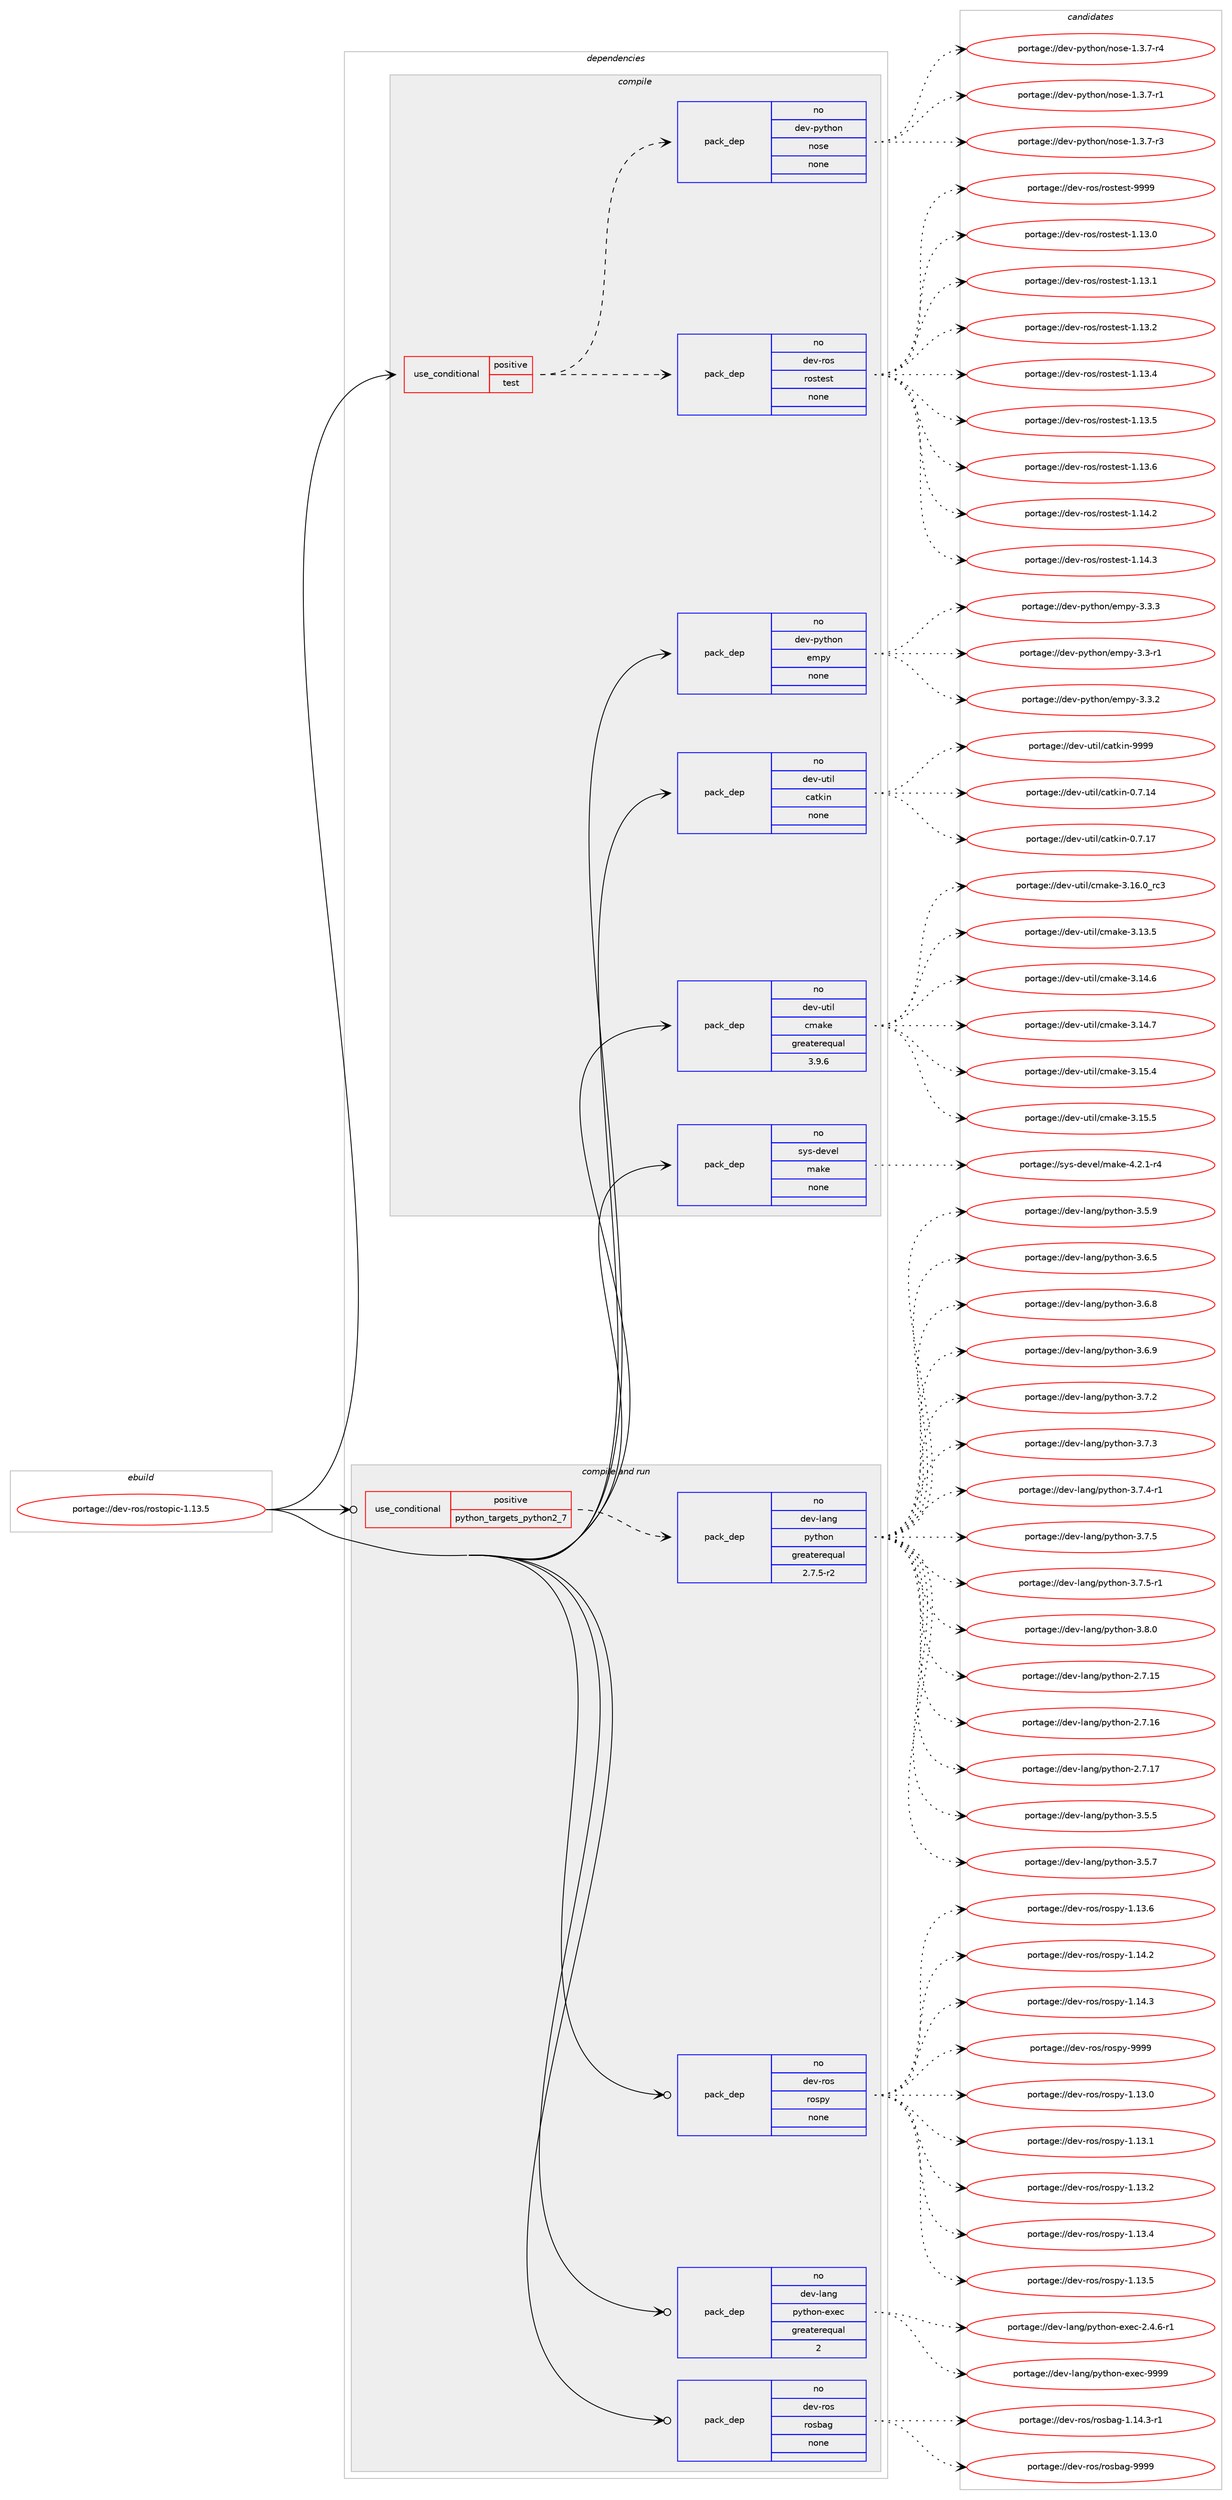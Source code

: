 digraph prolog {

# *************
# Graph options
# *************

newrank=true;
concentrate=true;
compound=true;
graph [rankdir=LR,fontname=Helvetica,fontsize=10,ranksep=1.5];#, ranksep=2.5, nodesep=0.2];
edge  [arrowhead=vee];
node  [fontname=Helvetica,fontsize=10];

# **********
# The ebuild
# **********

subgraph cluster_leftcol {
color=gray;
rank=same;
label=<<i>ebuild</i>>;
id [label="portage://dev-ros/rostopic-1.13.5", color=red, width=4, href="../dev-ros/rostopic-1.13.5.svg"];
}

# ****************
# The dependencies
# ****************

subgraph cluster_midcol {
color=gray;
label=<<i>dependencies</i>>;
subgraph cluster_compile {
fillcolor="#eeeeee";
style=filled;
label=<<i>compile</i>>;
subgraph cond44504 {
dependency199795 [label=<<TABLE BORDER="0" CELLBORDER="1" CELLSPACING="0" CELLPADDING="4"><TR><TD ROWSPAN="3" CELLPADDING="10">use_conditional</TD></TR><TR><TD>positive</TD></TR><TR><TD>test</TD></TR></TABLE>>, shape=none, color=red];
subgraph pack151863 {
dependency199796 [label=<<TABLE BORDER="0" CELLBORDER="1" CELLSPACING="0" CELLPADDING="4" WIDTH="220"><TR><TD ROWSPAN="6" CELLPADDING="30">pack_dep</TD></TR><TR><TD WIDTH="110">no</TD></TR><TR><TD>dev-ros</TD></TR><TR><TD>rostest</TD></TR><TR><TD>none</TD></TR><TR><TD></TD></TR></TABLE>>, shape=none, color=blue];
}
dependency199795:e -> dependency199796:w [weight=20,style="dashed",arrowhead="vee"];
subgraph pack151864 {
dependency199797 [label=<<TABLE BORDER="0" CELLBORDER="1" CELLSPACING="0" CELLPADDING="4" WIDTH="220"><TR><TD ROWSPAN="6" CELLPADDING="30">pack_dep</TD></TR><TR><TD WIDTH="110">no</TD></TR><TR><TD>dev-python</TD></TR><TR><TD>nose</TD></TR><TR><TD>none</TD></TR><TR><TD></TD></TR></TABLE>>, shape=none, color=blue];
}
dependency199795:e -> dependency199797:w [weight=20,style="dashed",arrowhead="vee"];
}
id:e -> dependency199795:w [weight=20,style="solid",arrowhead="vee"];
subgraph pack151865 {
dependency199798 [label=<<TABLE BORDER="0" CELLBORDER="1" CELLSPACING="0" CELLPADDING="4" WIDTH="220"><TR><TD ROWSPAN="6" CELLPADDING="30">pack_dep</TD></TR><TR><TD WIDTH="110">no</TD></TR><TR><TD>dev-python</TD></TR><TR><TD>empy</TD></TR><TR><TD>none</TD></TR><TR><TD></TD></TR></TABLE>>, shape=none, color=blue];
}
id:e -> dependency199798:w [weight=20,style="solid",arrowhead="vee"];
subgraph pack151866 {
dependency199799 [label=<<TABLE BORDER="0" CELLBORDER="1" CELLSPACING="0" CELLPADDING="4" WIDTH="220"><TR><TD ROWSPAN="6" CELLPADDING="30">pack_dep</TD></TR><TR><TD WIDTH="110">no</TD></TR><TR><TD>dev-util</TD></TR><TR><TD>catkin</TD></TR><TR><TD>none</TD></TR><TR><TD></TD></TR></TABLE>>, shape=none, color=blue];
}
id:e -> dependency199799:w [weight=20,style="solid",arrowhead="vee"];
subgraph pack151867 {
dependency199800 [label=<<TABLE BORDER="0" CELLBORDER="1" CELLSPACING="0" CELLPADDING="4" WIDTH="220"><TR><TD ROWSPAN="6" CELLPADDING="30">pack_dep</TD></TR><TR><TD WIDTH="110">no</TD></TR><TR><TD>dev-util</TD></TR><TR><TD>cmake</TD></TR><TR><TD>greaterequal</TD></TR><TR><TD>3.9.6</TD></TR></TABLE>>, shape=none, color=blue];
}
id:e -> dependency199800:w [weight=20,style="solid",arrowhead="vee"];
subgraph pack151868 {
dependency199801 [label=<<TABLE BORDER="0" CELLBORDER="1" CELLSPACING="0" CELLPADDING="4" WIDTH="220"><TR><TD ROWSPAN="6" CELLPADDING="30">pack_dep</TD></TR><TR><TD WIDTH="110">no</TD></TR><TR><TD>sys-devel</TD></TR><TR><TD>make</TD></TR><TR><TD>none</TD></TR><TR><TD></TD></TR></TABLE>>, shape=none, color=blue];
}
id:e -> dependency199801:w [weight=20,style="solid",arrowhead="vee"];
}
subgraph cluster_compileandrun {
fillcolor="#eeeeee";
style=filled;
label=<<i>compile and run</i>>;
subgraph cond44505 {
dependency199802 [label=<<TABLE BORDER="0" CELLBORDER="1" CELLSPACING="0" CELLPADDING="4"><TR><TD ROWSPAN="3" CELLPADDING="10">use_conditional</TD></TR><TR><TD>positive</TD></TR><TR><TD>python_targets_python2_7</TD></TR></TABLE>>, shape=none, color=red];
subgraph pack151869 {
dependency199803 [label=<<TABLE BORDER="0" CELLBORDER="1" CELLSPACING="0" CELLPADDING="4" WIDTH="220"><TR><TD ROWSPAN="6" CELLPADDING="30">pack_dep</TD></TR><TR><TD WIDTH="110">no</TD></TR><TR><TD>dev-lang</TD></TR><TR><TD>python</TD></TR><TR><TD>greaterequal</TD></TR><TR><TD>2.7.5-r2</TD></TR></TABLE>>, shape=none, color=blue];
}
dependency199802:e -> dependency199803:w [weight=20,style="dashed",arrowhead="vee"];
}
id:e -> dependency199802:w [weight=20,style="solid",arrowhead="odotvee"];
subgraph pack151870 {
dependency199804 [label=<<TABLE BORDER="0" CELLBORDER="1" CELLSPACING="0" CELLPADDING="4" WIDTH="220"><TR><TD ROWSPAN="6" CELLPADDING="30">pack_dep</TD></TR><TR><TD WIDTH="110">no</TD></TR><TR><TD>dev-lang</TD></TR><TR><TD>python-exec</TD></TR><TR><TD>greaterequal</TD></TR><TR><TD>2</TD></TR></TABLE>>, shape=none, color=blue];
}
id:e -> dependency199804:w [weight=20,style="solid",arrowhead="odotvee"];
subgraph pack151871 {
dependency199805 [label=<<TABLE BORDER="0" CELLBORDER="1" CELLSPACING="0" CELLPADDING="4" WIDTH="220"><TR><TD ROWSPAN="6" CELLPADDING="30">pack_dep</TD></TR><TR><TD WIDTH="110">no</TD></TR><TR><TD>dev-ros</TD></TR><TR><TD>rosbag</TD></TR><TR><TD>none</TD></TR><TR><TD></TD></TR></TABLE>>, shape=none, color=blue];
}
id:e -> dependency199805:w [weight=20,style="solid",arrowhead="odotvee"];
subgraph pack151872 {
dependency199806 [label=<<TABLE BORDER="0" CELLBORDER="1" CELLSPACING="0" CELLPADDING="4" WIDTH="220"><TR><TD ROWSPAN="6" CELLPADDING="30">pack_dep</TD></TR><TR><TD WIDTH="110">no</TD></TR><TR><TD>dev-ros</TD></TR><TR><TD>rospy</TD></TR><TR><TD>none</TD></TR><TR><TD></TD></TR></TABLE>>, shape=none, color=blue];
}
id:e -> dependency199806:w [weight=20,style="solid",arrowhead="odotvee"];
}
subgraph cluster_run {
fillcolor="#eeeeee";
style=filled;
label=<<i>run</i>>;
}
}

# **************
# The candidates
# **************

subgraph cluster_choices {
rank=same;
color=gray;
label=<<i>candidates</i>>;

subgraph choice151863 {
color=black;
nodesep=1;
choiceportage100101118451141111154711411111511610111511645494649514648 [label="portage://dev-ros/rostest-1.13.0", color=red, width=4,href="../dev-ros/rostest-1.13.0.svg"];
choiceportage100101118451141111154711411111511610111511645494649514649 [label="portage://dev-ros/rostest-1.13.1", color=red, width=4,href="../dev-ros/rostest-1.13.1.svg"];
choiceportage100101118451141111154711411111511610111511645494649514650 [label="portage://dev-ros/rostest-1.13.2", color=red, width=4,href="../dev-ros/rostest-1.13.2.svg"];
choiceportage100101118451141111154711411111511610111511645494649514652 [label="portage://dev-ros/rostest-1.13.4", color=red, width=4,href="../dev-ros/rostest-1.13.4.svg"];
choiceportage100101118451141111154711411111511610111511645494649514653 [label="portage://dev-ros/rostest-1.13.5", color=red, width=4,href="../dev-ros/rostest-1.13.5.svg"];
choiceportage100101118451141111154711411111511610111511645494649514654 [label="portage://dev-ros/rostest-1.13.6", color=red, width=4,href="../dev-ros/rostest-1.13.6.svg"];
choiceportage100101118451141111154711411111511610111511645494649524650 [label="portage://dev-ros/rostest-1.14.2", color=red, width=4,href="../dev-ros/rostest-1.14.2.svg"];
choiceportage100101118451141111154711411111511610111511645494649524651 [label="portage://dev-ros/rostest-1.14.3", color=red, width=4,href="../dev-ros/rostest-1.14.3.svg"];
choiceportage10010111845114111115471141111151161011151164557575757 [label="portage://dev-ros/rostest-9999", color=red, width=4,href="../dev-ros/rostest-9999.svg"];
dependency199796:e -> choiceportage100101118451141111154711411111511610111511645494649514648:w [style=dotted,weight="100"];
dependency199796:e -> choiceportage100101118451141111154711411111511610111511645494649514649:w [style=dotted,weight="100"];
dependency199796:e -> choiceportage100101118451141111154711411111511610111511645494649514650:w [style=dotted,weight="100"];
dependency199796:e -> choiceportage100101118451141111154711411111511610111511645494649514652:w [style=dotted,weight="100"];
dependency199796:e -> choiceportage100101118451141111154711411111511610111511645494649514653:w [style=dotted,weight="100"];
dependency199796:e -> choiceportage100101118451141111154711411111511610111511645494649514654:w [style=dotted,weight="100"];
dependency199796:e -> choiceportage100101118451141111154711411111511610111511645494649524650:w [style=dotted,weight="100"];
dependency199796:e -> choiceportage100101118451141111154711411111511610111511645494649524651:w [style=dotted,weight="100"];
dependency199796:e -> choiceportage10010111845114111115471141111151161011151164557575757:w [style=dotted,weight="100"];
}
subgraph choice151864 {
color=black;
nodesep=1;
choiceportage10010111845112121116104111110471101111151014549465146554511449 [label="portage://dev-python/nose-1.3.7-r1", color=red, width=4,href="../dev-python/nose-1.3.7-r1.svg"];
choiceportage10010111845112121116104111110471101111151014549465146554511451 [label="portage://dev-python/nose-1.3.7-r3", color=red, width=4,href="../dev-python/nose-1.3.7-r3.svg"];
choiceportage10010111845112121116104111110471101111151014549465146554511452 [label="portage://dev-python/nose-1.3.7-r4", color=red, width=4,href="../dev-python/nose-1.3.7-r4.svg"];
dependency199797:e -> choiceportage10010111845112121116104111110471101111151014549465146554511449:w [style=dotted,weight="100"];
dependency199797:e -> choiceportage10010111845112121116104111110471101111151014549465146554511451:w [style=dotted,weight="100"];
dependency199797:e -> choiceportage10010111845112121116104111110471101111151014549465146554511452:w [style=dotted,weight="100"];
}
subgraph choice151865 {
color=black;
nodesep=1;
choiceportage1001011184511212111610411111047101109112121455146514511449 [label="portage://dev-python/empy-3.3-r1", color=red, width=4,href="../dev-python/empy-3.3-r1.svg"];
choiceportage1001011184511212111610411111047101109112121455146514650 [label="portage://dev-python/empy-3.3.2", color=red, width=4,href="../dev-python/empy-3.3.2.svg"];
choiceportage1001011184511212111610411111047101109112121455146514651 [label="portage://dev-python/empy-3.3.3", color=red, width=4,href="../dev-python/empy-3.3.3.svg"];
dependency199798:e -> choiceportage1001011184511212111610411111047101109112121455146514511449:w [style=dotted,weight="100"];
dependency199798:e -> choiceportage1001011184511212111610411111047101109112121455146514650:w [style=dotted,weight="100"];
dependency199798:e -> choiceportage1001011184511212111610411111047101109112121455146514651:w [style=dotted,weight="100"];
}
subgraph choice151866 {
color=black;
nodesep=1;
choiceportage1001011184511711610510847999711610710511045484655464952 [label="portage://dev-util/catkin-0.7.14", color=red, width=4,href="../dev-util/catkin-0.7.14.svg"];
choiceportage1001011184511711610510847999711610710511045484655464955 [label="portage://dev-util/catkin-0.7.17", color=red, width=4,href="../dev-util/catkin-0.7.17.svg"];
choiceportage100101118451171161051084799971161071051104557575757 [label="portage://dev-util/catkin-9999", color=red, width=4,href="../dev-util/catkin-9999.svg"];
dependency199799:e -> choiceportage1001011184511711610510847999711610710511045484655464952:w [style=dotted,weight="100"];
dependency199799:e -> choiceportage1001011184511711610510847999711610710511045484655464955:w [style=dotted,weight="100"];
dependency199799:e -> choiceportage100101118451171161051084799971161071051104557575757:w [style=dotted,weight="100"];
}
subgraph choice151867 {
color=black;
nodesep=1;
choiceportage1001011184511711610510847991099710710145514649514653 [label="portage://dev-util/cmake-3.13.5", color=red, width=4,href="../dev-util/cmake-3.13.5.svg"];
choiceportage1001011184511711610510847991099710710145514649524654 [label="portage://dev-util/cmake-3.14.6", color=red, width=4,href="../dev-util/cmake-3.14.6.svg"];
choiceportage1001011184511711610510847991099710710145514649524655 [label="portage://dev-util/cmake-3.14.7", color=red, width=4,href="../dev-util/cmake-3.14.7.svg"];
choiceportage1001011184511711610510847991099710710145514649534652 [label="portage://dev-util/cmake-3.15.4", color=red, width=4,href="../dev-util/cmake-3.15.4.svg"];
choiceportage1001011184511711610510847991099710710145514649534653 [label="portage://dev-util/cmake-3.15.5", color=red, width=4,href="../dev-util/cmake-3.15.5.svg"];
choiceportage1001011184511711610510847991099710710145514649544648951149951 [label="portage://dev-util/cmake-3.16.0_rc3", color=red, width=4,href="../dev-util/cmake-3.16.0_rc3.svg"];
dependency199800:e -> choiceportage1001011184511711610510847991099710710145514649514653:w [style=dotted,weight="100"];
dependency199800:e -> choiceportage1001011184511711610510847991099710710145514649524654:w [style=dotted,weight="100"];
dependency199800:e -> choiceportage1001011184511711610510847991099710710145514649524655:w [style=dotted,weight="100"];
dependency199800:e -> choiceportage1001011184511711610510847991099710710145514649534652:w [style=dotted,weight="100"];
dependency199800:e -> choiceportage1001011184511711610510847991099710710145514649534653:w [style=dotted,weight="100"];
dependency199800:e -> choiceportage1001011184511711610510847991099710710145514649544648951149951:w [style=dotted,weight="100"];
}
subgraph choice151868 {
color=black;
nodesep=1;
choiceportage1151211154510010111810110847109971071014552465046494511452 [label="portage://sys-devel/make-4.2.1-r4", color=red, width=4,href="../sys-devel/make-4.2.1-r4.svg"];
dependency199801:e -> choiceportage1151211154510010111810110847109971071014552465046494511452:w [style=dotted,weight="100"];
}
subgraph choice151869 {
color=black;
nodesep=1;
choiceportage10010111845108971101034711212111610411111045504655464953 [label="portage://dev-lang/python-2.7.15", color=red, width=4,href="../dev-lang/python-2.7.15.svg"];
choiceportage10010111845108971101034711212111610411111045504655464954 [label="portage://dev-lang/python-2.7.16", color=red, width=4,href="../dev-lang/python-2.7.16.svg"];
choiceportage10010111845108971101034711212111610411111045504655464955 [label="portage://dev-lang/python-2.7.17", color=red, width=4,href="../dev-lang/python-2.7.17.svg"];
choiceportage100101118451089711010347112121116104111110455146534653 [label="portage://dev-lang/python-3.5.5", color=red, width=4,href="../dev-lang/python-3.5.5.svg"];
choiceportage100101118451089711010347112121116104111110455146534655 [label="portage://dev-lang/python-3.5.7", color=red, width=4,href="../dev-lang/python-3.5.7.svg"];
choiceportage100101118451089711010347112121116104111110455146534657 [label="portage://dev-lang/python-3.5.9", color=red, width=4,href="../dev-lang/python-3.5.9.svg"];
choiceportage100101118451089711010347112121116104111110455146544653 [label="portage://dev-lang/python-3.6.5", color=red, width=4,href="../dev-lang/python-3.6.5.svg"];
choiceportage100101118451089711010347112121116104111110455146544656 [label="portage://dev-lang/python-3.6.8", color=red, width=4,href="../dev-lang/python-3.6.8.svg"];
choiceportage100101118451089711010347112121116104111110455146544657 [label="portage://dev-lang/python-3.6.9", color=red, width=4,href="../dev-lang/python-3.6.9.svg"];
choiceportage100101118451089711010347112121116104111110455146554650 [label="portage://dev-lang/python-3.7.2", color=red, width=4,href="../dev-lang/python-3.7.2.svg"];
choiceportage100101118451089711010347112121116104111110455146554651 [label="portage://dev-lang/python-3.7.3", color=red, width=4,href="../dev-lang/python-3.7.3.svg"];
choiceportage1001011184510897110103471121211161041111104551465546524511449 [label="portage://dev-lang/python-3.7.4-r1", color=red, width=4,href="../dev-lang/python-3.7.4-r1.svg"];
choiceportage100101118451089711010347112121116104111110455146554653 [label="portage://dev-lang/python-3.7.5", color=red, width=4,href="../dev-lang/python-3.7.5.svg"];
choiceportage1001011184510897110103471121211161041111104551465546534511449 [label="portage://dev-lang/python-3.7.5-r1", color=red, width=4,href="../dev-lang/python-3.7.5-r1.svg"];
choiceportage100101118451089711010347112121116104111110455146564648 [label="portage://dev-lang/python-3.8.0", color=red, width=4,href="../dev-lang/python-3.8.0.svg"];
dependency199803:e -> choiceportage10010111845108971101034711212111610411111045504655464953:w [style=dotted,weight="100"];
dependency199803:e -> choiceportage10010111845108971101034711212111610411111045504655464954:w [style=dotted,weight="100"];
dependency199803:e -> choiceportage10010111845108971101034711212111610411111045504655464955:w [style=dotted,weight="100"];
dependency199803:e -> choiceportage100101118451089711010347112121116104111110455146534653:w [style=dotted,weight="100"];
dependency199803:e -> choiceportage100101118451089711010347112121116104111110455146534655:w [style=dotted,weight="100"];
dependency199803:e -> choiceportage100101118451089711010347112121116104111110455146534657:w [style=dotted,weight="100"];
dependency199803:e -> choiceportage100101118451089711010347112121116104111110455146544653:w [style=dotted,weight="100"];
dependency199803:e -> choiceportage100101118451089711010347112121116104111110455146544656:w [style=dotted,weight="100"];
dependency199803:e -> choiceportage100101118451089711010347112121116104111110455146544657:w [style=dotted,weight="100"];
dependency199803:e -> choiceportage100101118451089711010347112121116104111110455146554650:w [style=dotted,weight="100"];
dependency199803:e -> choiceportage100101118451089711010347112121116104111110455146554651:w [style=dotted,weight="100"];
dependency199803:e -> choiceportage1001011184510897110103471121211161041111104551465546524511449:w [style=dotted,weight="100"];
dependency199803:e -> choiceportage100101118451089711010347112121116104111110455146554653:w [style=dotted,weight="100"];
dependency199803:e -> choiceportage1001011184510897110103471121211161041111104551465546534511449:w [style=dotted,weight="100"];
dependency199803:e -> choiceportage100101118451089711010347112121116104111110455146564648:w [style=dotted,weight="100"];
}
subgraph choice151870 {
color=black;
nodesep=1;
choiceportage10010111845108971101034711212111610411111045101120101994550465246544511449 [label="portage://dev-lang/python-exec-2.4.6-r1", color=red, width=4,href="../dev-lang/python-exec-2.4.6-r1.svg"];
choiceportage10010111845108971101034711212111610411111045101120101994557575757 [label="portage://dev-lang/python-exec-9999", color=red, width=4,href="../dev-lang/python-exec-9999.svg"];
dependency199804:e -> choiceportage10010111845108971101034711212111610411111045101120101994550465246544511449:w [style=dotted,weight="100"];
dependency199804:e -> choiceportage10010111845108971101034711212111610411111045101120101994557575757:w [style=dotted,weight="100"];
}
subgraph choice151871 {
color=black;
nodesep=1;
choiceportage10010111845114111115471141111159897103454946495246514511449 [label="portage://dev-ros/rosbag-1.14.3-r1", color=red, width=4,href="../dev-ros/rosbag-1.14.3-r1.svg"];
choiceportage100101118451141111154711411111598971034557575757 [label="portage://dev-ros/rosbag-9999", color=red, width=4,href="../dev-ros/rosbag-9999.svg"];
dependency199805:e -> choiceportage10010111845114111115471141111159897103454946495246514511449:w [style=dotted,weight="100"];
dependency199805:e -> choiceportage100101118451141111154711411111598971034557575757:w [style=dotted,weight="100"];
}
subgraph choice151872 {
color=black;
nodesep=1;
choiceportage100101118451141111154711411111511212145494649514648 [label="portage://dev-ros/rospy-1.13.0", color=red, width=4,href="../dev-ros/rospy-1.13.0.svg"];
choiceportage100101118451141111154711411111511212145494649514649 [label="portage://dev-ros/rospy-1.13.1", color=red, width=4,href="../dev-ros/rospy-1.13.1.svg"];
choiceportage100101118451141111154711411111511212145494649514650 [label="portage://dev-ros/rospy-1.13.2", color=red, width=4,href="../dev-ros/rospy-1.13.2.svg"];
choiceportage100101118451141111154711411111511212145494649514652 [label="portage://dev-ros/rospy-1.13.4", color=red, width=4,href="../dev-ros/rospy-1.13.4.svg"];
choiceportage100101118451141111154711411111511212145494649514653 [label="portage://dev-ros/rospy-1.13.5", color=red, width=4,href="../dev-ros/rospy-1.13.5.svg"];
choiceportage100101118451141111154711411111511212145494649514654 [label="portage://dev-ros/rospy-1.13.6", color=red, width=4,href="../dev-ros/rospy-1.13.6.svg"];
choiceportage100101118451141111154711411111511212145494649524650 [label="portage://dev-ros/rospy-1.14.2", color=red, width=4,href="../dev-ros/rospy-1.14.2.svg"];
choiceportage100101118451141111154711411111511212145494649524651 [label="portage://dev-ros/rospy-1.14.3", color=red, width=4,href="../dev-ros/rospy-1.14.3.svg"];
choiceportage10010111845114111115471141111151121214557575757 [label="portage://dev-ros/rospy-9999", color=red, width=4,href="../dev-ros/rospy-9999.svg"];
dependency199806:e -> choiceportage100101118451141111154711411111511212145494649514648:w [style=dotted,weight="100"];
dependency199806:e -> choiceportage100101118451141111154711411111511212145494649514649:w [style=dotted,weight="100"];
dependency199806:e -> choiceportage100101118451141111154711411111511212145494649514650:w [style=dotted,weight="100"];
dependency199806:e -> choiceportage100101118451141111154711411111511212145494649514652:w [style=dotted,weight="100"];
dependency199806:e -> choiceportage100101118451141111154711411111511212145494649514653:w [style=dotted,weight="100"];
dependency199806:e -> choiceportage100101118451141111154711411111511212145494649514654:w [style=dotted,weight="100"];
dependency199806:e -> choiceportage100101118451141111154711411111511212145494649524650:w [style=dotted,weight="100"];
dependency199806:e -> choiceportage100101118451141111154711411111511212145494649524651:w [style=dotted,weight="100"];
dependency199806:e -> choiceportage10010111845114111115471141111151121214557575757:w [style=dotted,weight="100"];
}
}

}
